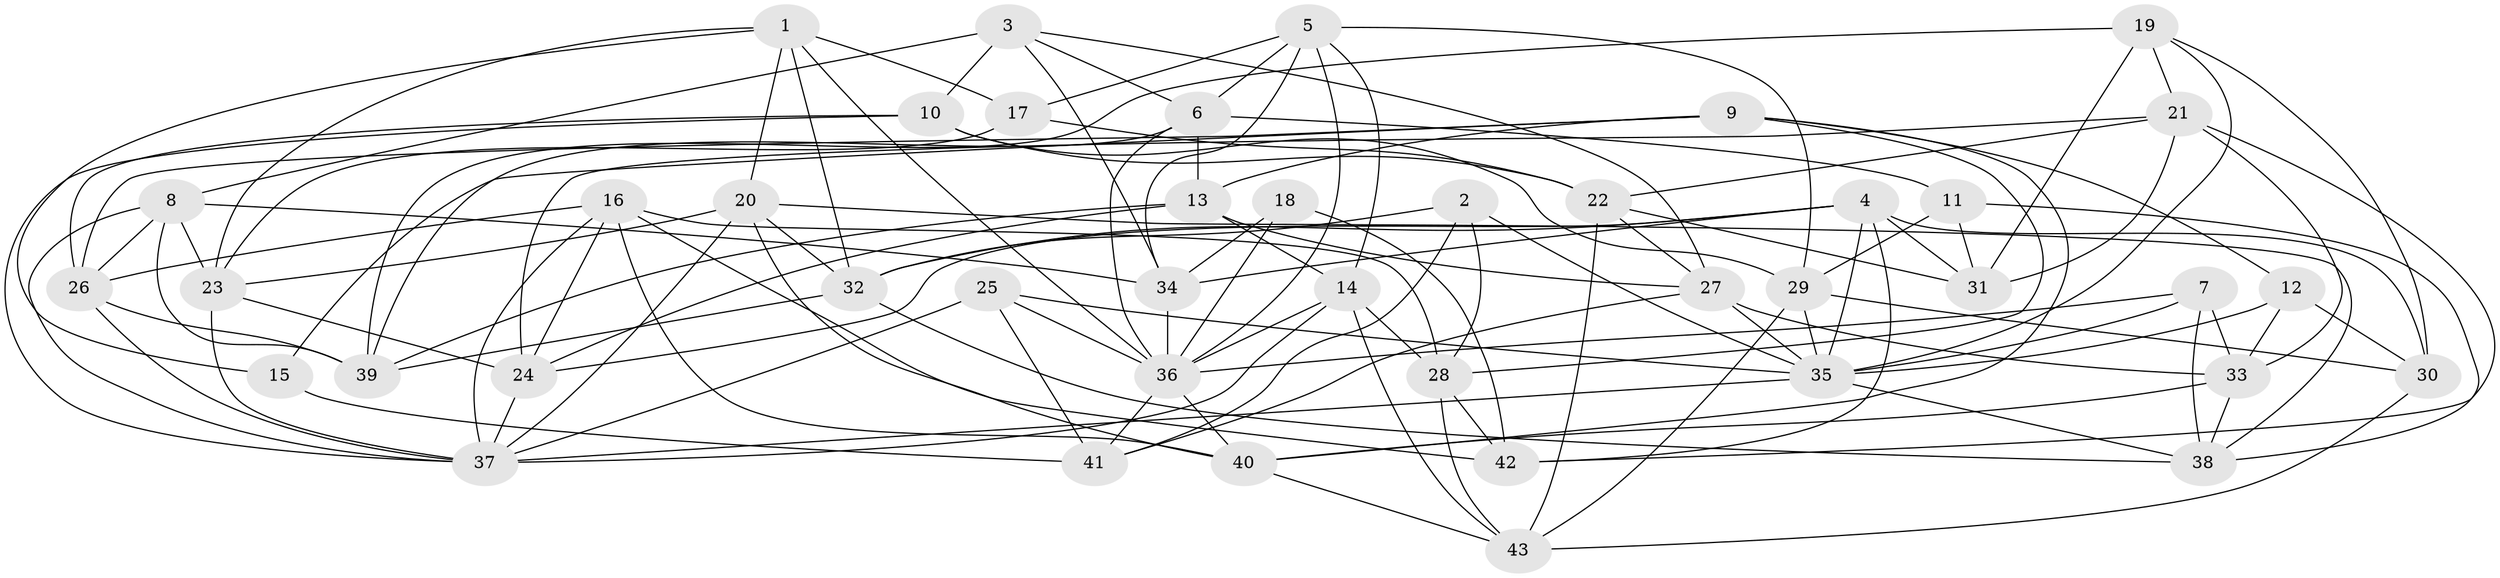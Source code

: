 // original degree distribution, {4: 1.0}
// Generated by graph-tools (version 1.1) at 2025/26/03/09/25 03:26:56]
// undirected, 43 vertices, 123 edges
graph export_dot {
graph [start="1"]
  node [color=gray90,style=filled];
  1;
  2;
  3;
  4;
  5;
  6;
  7;
  8;
  9;
  10;
  11;
  12;
  13;
  14;
  15;
  16;
  17;
  18;
  19;
  20;
  21;
  22;
  23;
  24;
  25;
  26;
  27;
  28;
  29;
  30;
  31;
  32;
  33;
  34;
  35;
  36;
  37;
  38;
  39;
  40;
  41;
  42;
  43;
  1 -- 15 [weight=1.0];
  1 -- 17 [weight=1.0];
  1 -- 20 [weight=1.0];
  1 -- 23 [weight=1.0];
  1 -- 32 [weight=1.0];
  1 -- 36 [weight=1.0];
  2 -- 28 [weight=1.0];
  2 -- 32 [weight=1.0];
  2 -- 35 [weight=1.0];
  2 -- 41 [weight=1.0];
  3 -- 6 [weight=1.0];
  3 -- 8 [weight=1.0];
  3 -- 10 [weight=2.0];
  3 -- 27 [weight=1.0];
  3 -- 34 [weight=1.0];
  4 -- 24 [weight=1.0];
  4 -- 30 [weight=2.0];
  4 -- 31 [weight=1.0];
  4 -- 32 [weight=1.0];
  4 -- 34 [weight=1.0];
  4 -- 35 [weight=1.0];
  4 -- 42 [weight=1.0];
  5 -- 6 [weight=1.0];
  5 -- 14 [weight=1.0];
  5 -- 17 [weight=1.0];
  5 -- 29 [weight=1.0];
  5 -- 34 [weight=1.0];
  5 -- 36 [weight=1.0];
  6 -- 11 [weight=1.0];
  6 -- 13 [weight=1.0];
  6 -- 36 [weight=1.0];
  6 -- 39 [weight=1.0];
  7 -- 33 [weight=1.0];
  7 -- 35 [weight=1.0];
  7 -- 36 [weight=1.0];
  7 -- 38 [weight=1.0];
  8 -- 23 [weight=1.0];
  8 -- 26 [weight=1.0];
  8 -- 34 [weight=1.0];
  8 -- 37 [weight=1.0];
  8 -- 39 [weight=1.0];
  9 -- 12 [weight=1.0];
  9 -- 13 [weight=1.0];
  9 -- 15 [weight=1.0];
  9 -- 26 [weight=1.0];
  9 -- 28 [weight=1.0];
  9 -- 40 [weight=1.0];
  10 -- 22 [weight=1.0];
  10 -- 26 [weight=1.0];
  10 -- 29 [weight=1.0];
  10 -- 37 [weight=1.0];
  11 -- 29 [weight=1.0];
  11 -- 31 [weight=1.0];
  11 -- 38 [weight=1.0];
  12 -- 30 [weight=1.0];
  12 -- 33 [weight=1.0];
  12 -- 35 [weight=1.0];
  13 -- 14 [weight=1.0];
  13 -- 24 [weight=1.0];
  13 -- 27 [weight=1.0];
  13 -- 39 [weight=1.0];
  14 -- 28 [weight=1.0];
  14 -- 36 [weight=1.0];
  14 -- 37 [weight=1.0];
  14 -- 43 [weight=1.0];
  15 -- 41 [weight=2.0];
  16 -- 24 [weight=1.0];
  16 -- 26 [weight=1.0];
  16 -- 28 [weight=1.0];
  16 -- 37 [weight=1.0];
  16 -- 40 [weight=1.0];
  16 -- 42 [weight=1.0];
  17 -- 22 [weight=1.0];
  17 -- 23 [weight=1.0];
  18 -- 34 [weight=1.0];
  18 -- 36 [weight=1.0];
  18 -- 42 [weight=2.0];
  19 -- 21 [weight=1.0];
  19 -- 30 [weight=1.0];
  19 -- 31 [weight=2.0];
  19 -- 35 [weight=1.0];
  19 -- 39 [weight=1.0];
  20 -- 23 [weight=1.0];
  20 -- 32 [weight=1.0];
  20 -- 37 [weight=1.0];
  20 -- 38 [weight=1.0];
  20 -- 40 [weight=1.0];
  21 -- 22 [weight=1.0];
  21 -- 24 [weight=1.0];
  21 -- 31 [weight=1.0];
  21 -- 33 [weight=1.0];
  21 -- 42 [weight=1.0];
  22 -- 27 [weight=1.0];
  22 -- 31 [weight=1.0];
  22 -- 43 [weight=1.0];
  23 -- 24 [weight=1.0];
  23 -- 37 [weight=1.0];
  24 -- 37 [weight=1.0];
  25 -- 35 [weight=1.0];
  25 -- 36 [weight=1.0];
  25 -- 37 [weight=1.0];
  25 -- 41 [weight=1.0];
  26 -- 37 [weight=1.0];
  26 -- 39 [weight=1.0];
  27 -- 33 [weight=1.0];
  27 -- 35 [weight=1.0];
  27 -- 41 [weight=1.0];
  28 -- 42 [weight=1.0];
  28 -- 43 [weight=1.0];
  29 -- 30 [weight=1.0];
  29 -- 35 [weight=1.0];
  29 -- 43 [weight=1.0];
  30 -- 43 [weight=1.0];
  32 -- 38 [weight=1.0];
  32 -- 39 [weight=1.0];
  33 -- 38 [weight=1.0];
  33 -- 40 [weight=1.0];
  34 -- 36 [weight=1.0];
  35 -- 37 [weight=1.0];
  35 -- 38 [weight=1.0];
  36 -- 40 [weight=1.0];
  36 -- 41 [weight=1.0];
  40 -- 43 [weight=1.0];
}

